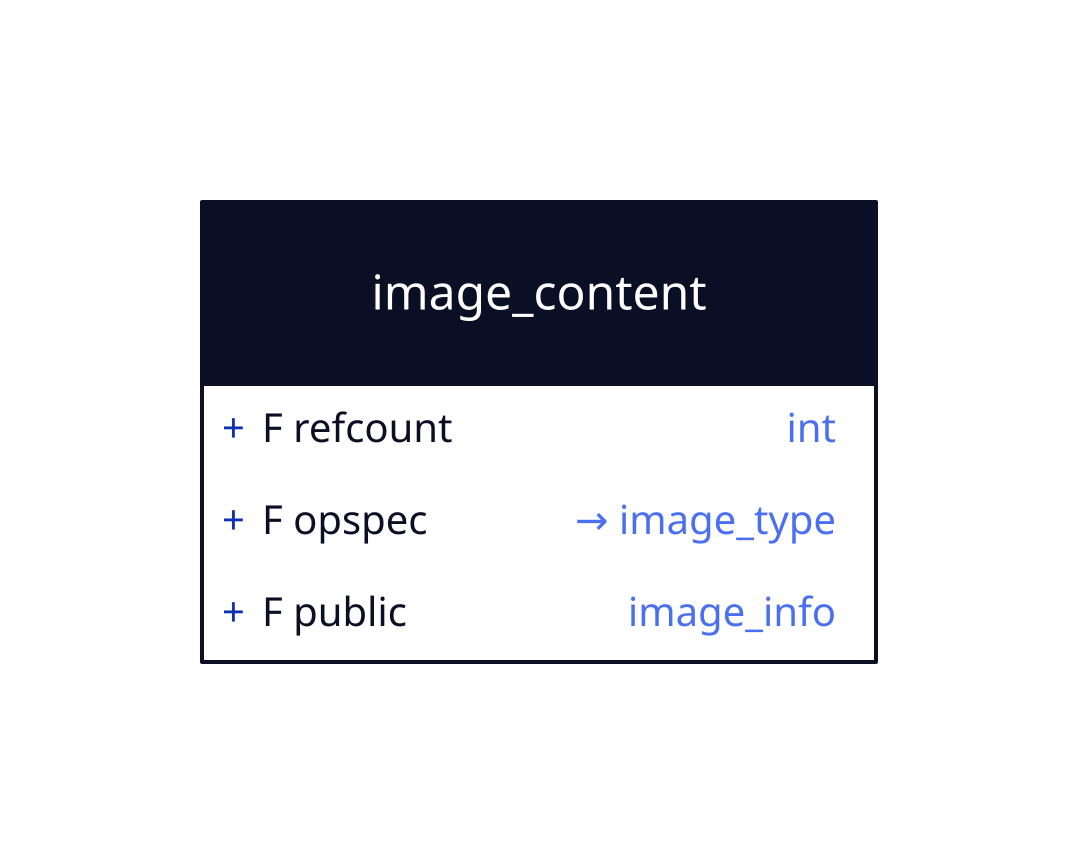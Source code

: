 image_content : {
  shape: class
  "F refcount": "int"
  "F opspec": "→ image_type"
  "F public": "image_info"
}
